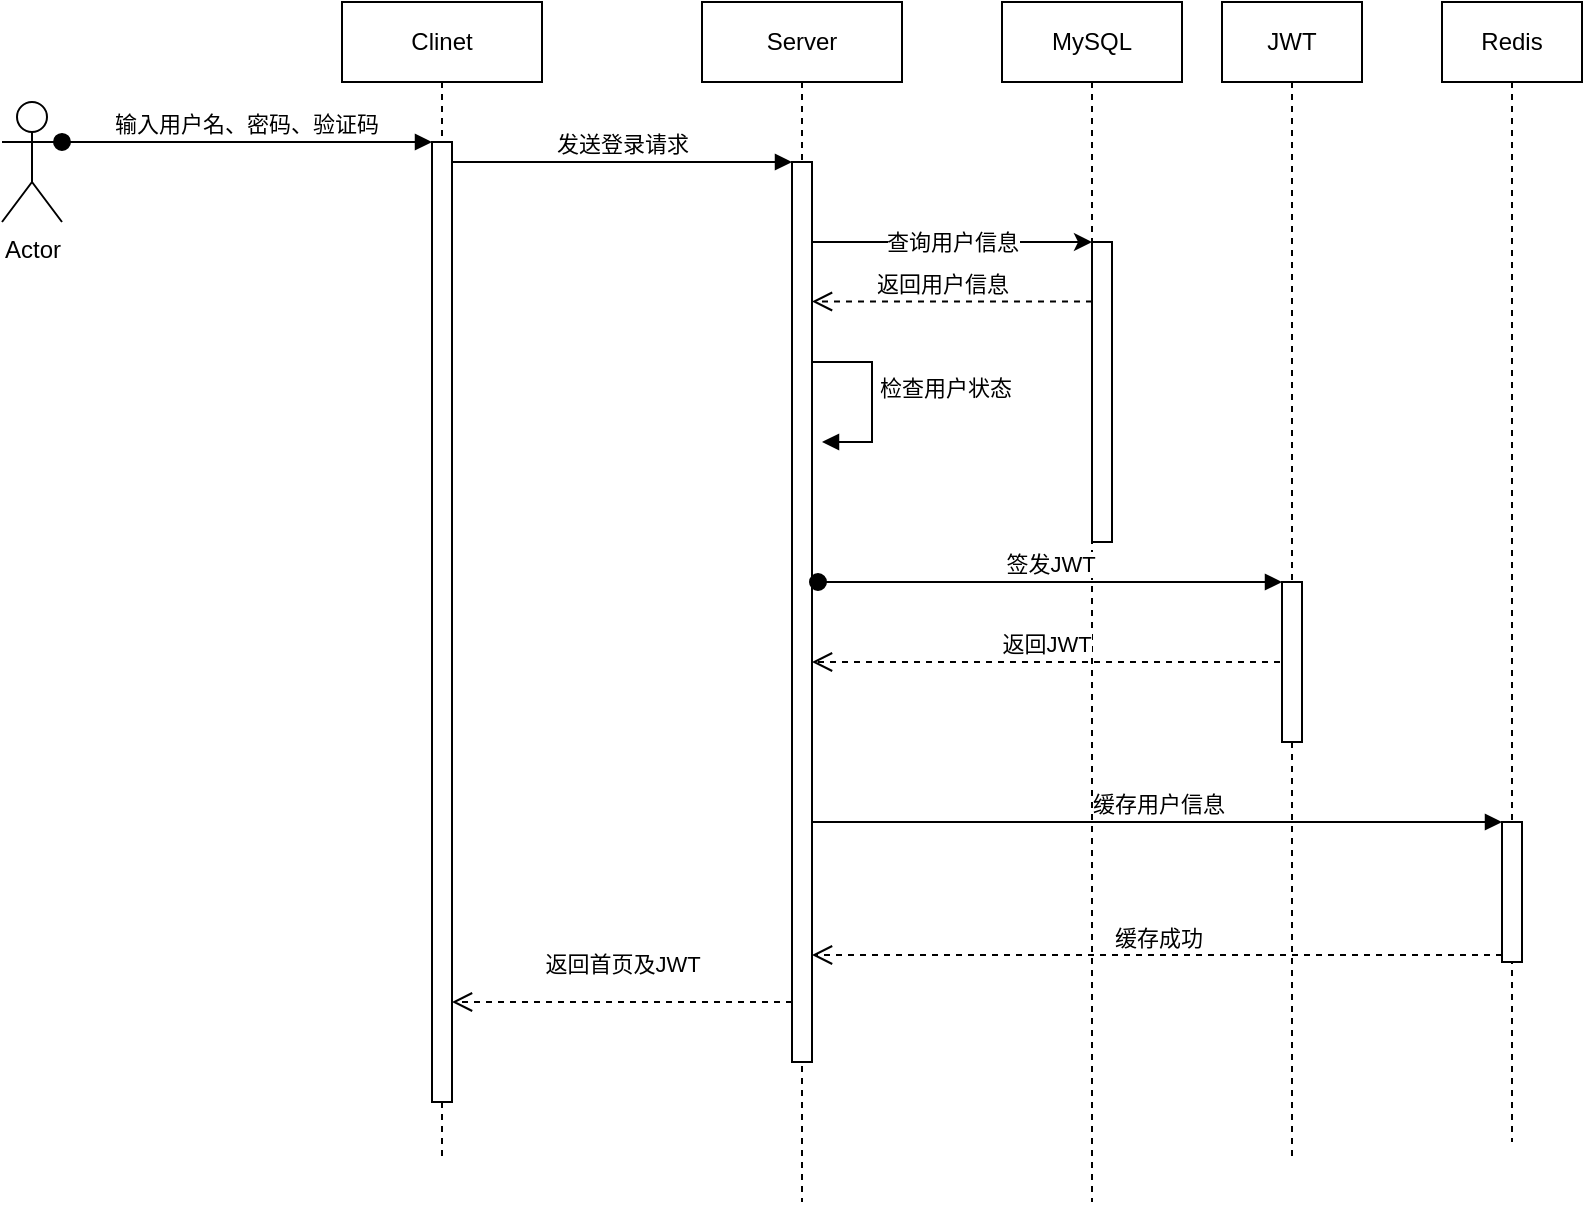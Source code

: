 <mxfile version="17.4.5" type="github">
  <diagram name="Page-1" id="2YBvvXClWsGukQMizWep">
    <mxGraphModel dx="1395" dy="831" grid="1" gridSize="10" guides="1" tooltips="1" connect="1" arrows="1" fold="1" page="1" pageScale="1" pageWidth="850" pageHeight="1100" math="0" shadow="0">
      <root>
        <mxCell id="0" />
        <mxCell id="1" parent="0" />
        <mxCell id="aM9ryv3xv72pqoxQDRHE-1" value="Clinet" style="shape=umlLifeline;perimeter=lifelinePerimeter;whiteSpace=wrap;html=1;container=0;dropTarget=0;collapsible=0;recursiveResize=0;outlineConnect=0;portConstraint=eastwest;newEdgeStyle={&quot;edgeStyle&quot;:&quot;elbowEdgeStyle&quot;,&quot;elbow&quot;:&quot;vertical&quot;,&quot;curved&quot;:0,&quot;rounded&quot;:0};" parent="1" vertex="1">
          <mxGeometry x="170" y="40" width="100" height="580" as="geometry" />
        </mxCell>
        <mxCell id="aM9ryv3xv72pqoxQDRHE-2" value="" style="html=1;points=[];perimeter=orthogonalPerimeter;outlineConnect=0;targetShapes=umlLifeline;portConstraint=eastwest;newEdgeStyle={&quot;edgeStyle&quot;:&quot;elbowEdgeStyle&quot;,&quot;elbow&quot;:&quot;vertical&quot;,&quot;curved&quot;:0,&quot;rounded&quot;:0};" parent="aM9ryv3xv72pqoxQDRHE-1" vertex="1">
          <mxGeometry x="45" y="70" width="10" height="480" as="geometry" />
        </mxCell>
        <mxCell id="aM9ryv3xv72pqoxQDRHE-5" value="Server" style="shape=umlLifeline;perimeter=lifelinePerimeter;whiteSpace=wrap;html=1;container=0;dropTarget=0;collapsible=0;recursiveResize=0;outlineConnect=0;portConstraint=eastwest;newEdgeStyle={&quot;edgeStyle&quot;:&quot;elbowEdgeStyle&quot;,&quot;elbow&quot;:&quot;vertical&quot;,&quot;curved&quot;:0,&quot;rounded&quot;:0};" parent="1" vertex="1">
          <mxGeometry x="350" y="40" width="100" height="600" as="geometry" />
        </mxCell>
        <mxCell id="aM9ryv3xv72pqoxQDRHE-6" value="" style="html=1;points=[];perimeter=orthogonalPerimeter;outlineConnect=0;targetShapes=umlLifeline;portConstraint=eastwest;newEdgeStyle={&quot;edgeStyle&quot;:&quot;elbowEdgeStyle&quot;,&quot;elbow&quot;:&quot;vertical&quot;,&quot;curved&quot;:0,&quot;rounded&quot;:0};" parent="aM9ryv3xv72pqoxQDRHE-5" vertex="1">
          <mxGeometry x="45" y="80" width="10" height="450" as="geometry" />
        </mxCell>
        <mxCell id="aM9ryv3xv72pqoxQDRHE-7" value="发送登录请求" style="html=1;verticalAlign=bottom;endArrow=block;edgeStyle=elbowEdgeStyle;elbow=vertical;curved=0;rounded=0;" parent="1" source="aM9ryv3xv72pqoxQDRHE-2" target="aM9ryv3xv72pqoxQDRHE-6" edge="1">
          <mxGeometry relative="1" as="geometry">
            <mxPoint x="325" y="130" as="sourcePoint" />
            <Array as="points">
              <mxPoint x="310" y="120" />
            </Array>
          </mxGeometry>
        </mxCell>
        <mxCell id="lh3SYBHPbaW2WoUOAGKF-1" value="Actor" style="shape=umlActor;verticalLabelPosition=bottom;verticalAlign=top;html=1;outlineConnect=0;" vertex="1" parent="1">
          <mxGeometry y="90" width="30" height="60" as="geometry" />
        </mxCell>
        <mxCell id="aM9ryv3xv72pqoxQDRHE-3" value="输入用户名、密码、验证码" style="html=1;verticalAlign=bottom;startArrow=oval;endArrow=block;startSize=8;edgeStyle=elbowEdgeStyle;elbow=vertical;curved=0;rounded=0;exitX=1;exitY=0.333;exitDx=0;exitDy=0;exitPerimeter=0;" parent="1" target="aM9ryv3xv72pqoxQDRHE-2" edge="1" source="lh3SYBHPbaW2WoUOAGKF-1">
          <mxGeometry relative="1" as="geometry">
            <mxPoint x="60" y="110" as="sourcePoint" />
          </mxGeometry>
        </mxCell>
        <mxCell id="lh3SYBHPbaW2WoUOAGKF-2" value="MySQL" style="shape=umlLifeline;perimeter=lifelinePerimeter;whiteSpace=wrap;html=1;container=0;dropTarget=0;collapsible=0;recursiveResize=0;outlineConnect=0;portConstraint=eastwest;newEdgeStyle={&quot;edgeStyle&quot;:&quot;elbowEdgeStyle&quot;,&quot;elbow&quot;:&quot;vertical&quot;,&quot;curved&quot;:0,&quot;rounded&quot;:0};" vertex="1" parent="1">
          <mxGeometry x="500" y="40" width="90" height="600" as="geometry" />
        </mxCell>
        <mxCell id="lh3SYBHPbaW2WoUOAGKF-3" value="" style="html=1;points=[];perimeter=orthogonalPerimeter;outlineConnect=0;targetShapes=umlLifeline;portConstraint=eastwest;newEdgeStyle={&quot;edgeStyle&quot;:&quot;elbowEdgeStyle&quot;,&quot;elbow&quot;:&quot;vertical&quot;,&quot;curved&quot;:0,&quot;rounded&quot;:0};" vertex="1" parent="lh3SYBHPbaW2WoUOAGKF-2">
          <mxGeometry x="45" y="120" width="10" height="150" as="geometry" />
        </mxCell>
        <mxCell id="lh3SYBHPbaW2WoUOAGKF-4" value="查询用户信息" style="edgeStyle=orthogonalEdgeStyle;rounded=0;orthogonalLoop=1;jettySize=auto;html=1;" edge="1" parent="1" source="aM9ryv3xv72pqoxQDRHE-6" target="lh3SYBHPbaW2WoUOAGKF-3">
          <mxGeometry relative="1" as="geometry">
            <mxPoint x="540" y="150" as="targetPoint" />
            <Array as="points">
              <mxPoint x="510" y="160" />
              <mxPoint x="510" y="160" />
            </Array>
          </mxGeometry>
        </mxCell>
        <mxCell id="lh3SYBHPbaW2WoUOAGKF-5" value="返回用户信息" style="html=1;verticalAlign=bottom;endArrow=open;dashed=1;endSize=8;edgeStyle=elbowEdgeStyle;elbow=vertical;curved=0;rounded=0;" edge="1" parent="1" source="lh3SYBHPbaW2WoUOAGKF-3" target="aM9ryv3xv72pqoxQDRHE-6">
          <mxGeometry x="0.071" relative="1" as="geometry">
            <mxPoint x="400" y="190.25" as="targetPoint" />
            <Array as="points">
              <mxPoint x="485" y="189.75" />
            </Array>
            <mxPoint x="540" y="190" as="sourcePoint" />
            <mxPoint as="offset" />
          </mxGeometry>
        </mxCell>
        <mxCell id="lh3SYBHPbaW2WoUOAGKF-15" value="检查用户状态" style="edgeStyle=orthogonalEdgeStyle;html=1;align=left;spacingLeft=2;endArrow=block;rounded=0;entryX=1;entryY=0;" edge="1" parent="1">
          <mxGeometry relative="1" as="geometry">
            <mxPoint x="405" y="210" as="sourcePoint" />
            <Array as="points">
              <mxPoint x="405" y="220" />
              <mxPoint x="435" y="220" />
              <mxPoint x="435" y="260" />
            </Array>
            <mxPoint x="410" y="260" as="targetPoint" />
          </mxGeometry>
        </mxCell>
        <mxCell id="lh3SYBHPbaW2WoUOAGKF-25" value="签发JWT" style="html=1;verticalAlign=bottom;startArrow=oval;endArrow=block;startSize=8;rounded=0;exitX=1.3;exitY=0;exitDx=0;exitDy=0;exitPerimeter=0;" edge="1" target="lh3SYBHPbaW2WoUOAGKF-24" parent="1">
          <mxGeometry relative="1" as="geometry">
            <mxPoint x="408" y="330" as="sourcePoint" />
          </mxGeometry>
        </mxCell>
        <mxCell id="lh3SYBHPbaW2WoUOAGKF-26" value="返回JWT" style="html=1;verticalAlign=bottom;endArrow=open;dashed=1;endSize=8;rounded=0;exitX=-0.1;exitY=0.5;exitDx=0;exitDy=0;exitPerimeter=0;" edge="1" parent="1" source="lh3SYBHPbaW2WoUOAGKF-24">
          <mxGeometry relative="1" as="geometry">
            <mxPoint x="480" y="370" as="sourcePoint" />
            <mxPoint x="405" y="370" as="targetPoint" />
          </mxGeometry>
        </mxCell>
        <mxCell id="lh3SYBHPbaW2WoUOAGKF-27" value="JWT" style="shape=umlLifeline;perimeter=lifelinePerimeter;whiteSpace=wrap;html=1;container=1;collapsible=0;recursiveResize=0;outlineConnect=0;" vertex="1" parent="1">
          <mxGeometry x="610" y="40" width="70" height="580" as="geometry" />
        </mxCell>
        <mxCell id="lh3SYBHPbaW2WoUOAGKF-24" value="" style="html=1;points=[];perimeter=orthogonalPerimeter;" vertex="1" parent="lh3SYBHPbaW2WoUOAGKF-27">
          <mxGeometry x="30" y="290" width="10" height="80" as="geometry" />
        </mxCell>
        <mxCell id="lh3SYBHPbaW2WoUOAGKF-28" value="Redis" style="shape=umlLifeline;perimeter=lifelinePerimeter;whiteSpace=wrap;html=1;container=1;collapsible=0;recursiveResize=0;outlineConnect=0;" vertex="1" parent="1">
          <mxGeometry x="720" y="40" width="70" height="570" as="geometry" />
        </mxCell>
        <mxCell id="lh3SYBHPbaW2WoUOAGKF-33" value="" style="html=1;points=[];perimeter=orthogonalPerimeter;" vertex="1" parent="lh3SYBHPbaW2WoUOAGKF-28">
          <mxGeometry x="30" y="410" width="10" height="70" as="geometry" />
        </mxCell>
        <mxCell id="lh3SYBHPbaW2WoUOAGKF-34" value="缓存用户信息" style="html=1;verticalAlign=bottom;endArrow=block;entryX=0;entryY=0;rounded=0;" edge="1" target="lh3SYBHPbaW2WoUOAGKF-33" parent="1">
          <mxGeometry relative="1" as="geometry">
            <mxPoint x="405" y="450" as="sourcePoint" />
          </mxGeometry>
        </mxCell>
        <mxCell id="lh3SYBHPbaW2WoUOAGKF-35" value="缓存成功" style="html=1;verticalAlign=bottom;endArrow=open;dashed=1;endSize=8;exitX=0;exitY=0.95;rounded=0;" edge="1" source="lh3SYBHPbaW2WoUOAGKF-33" parent="1">
          <mxGeometry relative="1" as="geometry">
            <mxPoint x="405" y="516.5" as="targetPoint" />
          </mxGeometry>
        </mxCell>
        <mxCell id="lh3SYBHPbaW2WoUOAGKF-41" value="返回首页及JWT" style="html=1;verticalAlign=bottom;endArrow=open;dashed=1;endSize=8;rounded=0;" edge="1" parent="1" target="aM9ryv3xv72pqoxQDRHE-2">
          <mxGeometry y="-10" relative="1" as="geometry">
            <mxPoint x="395" y="540" as="sourcePoint" />
            <mxPoint x="220" y="540" as="targetPoint" />
            <mxPoint as="offset" />
          </mxGeometry>
        </mxCell>
      </root>
    </mxGraphModel>
  </diagram>
</mxfile>
